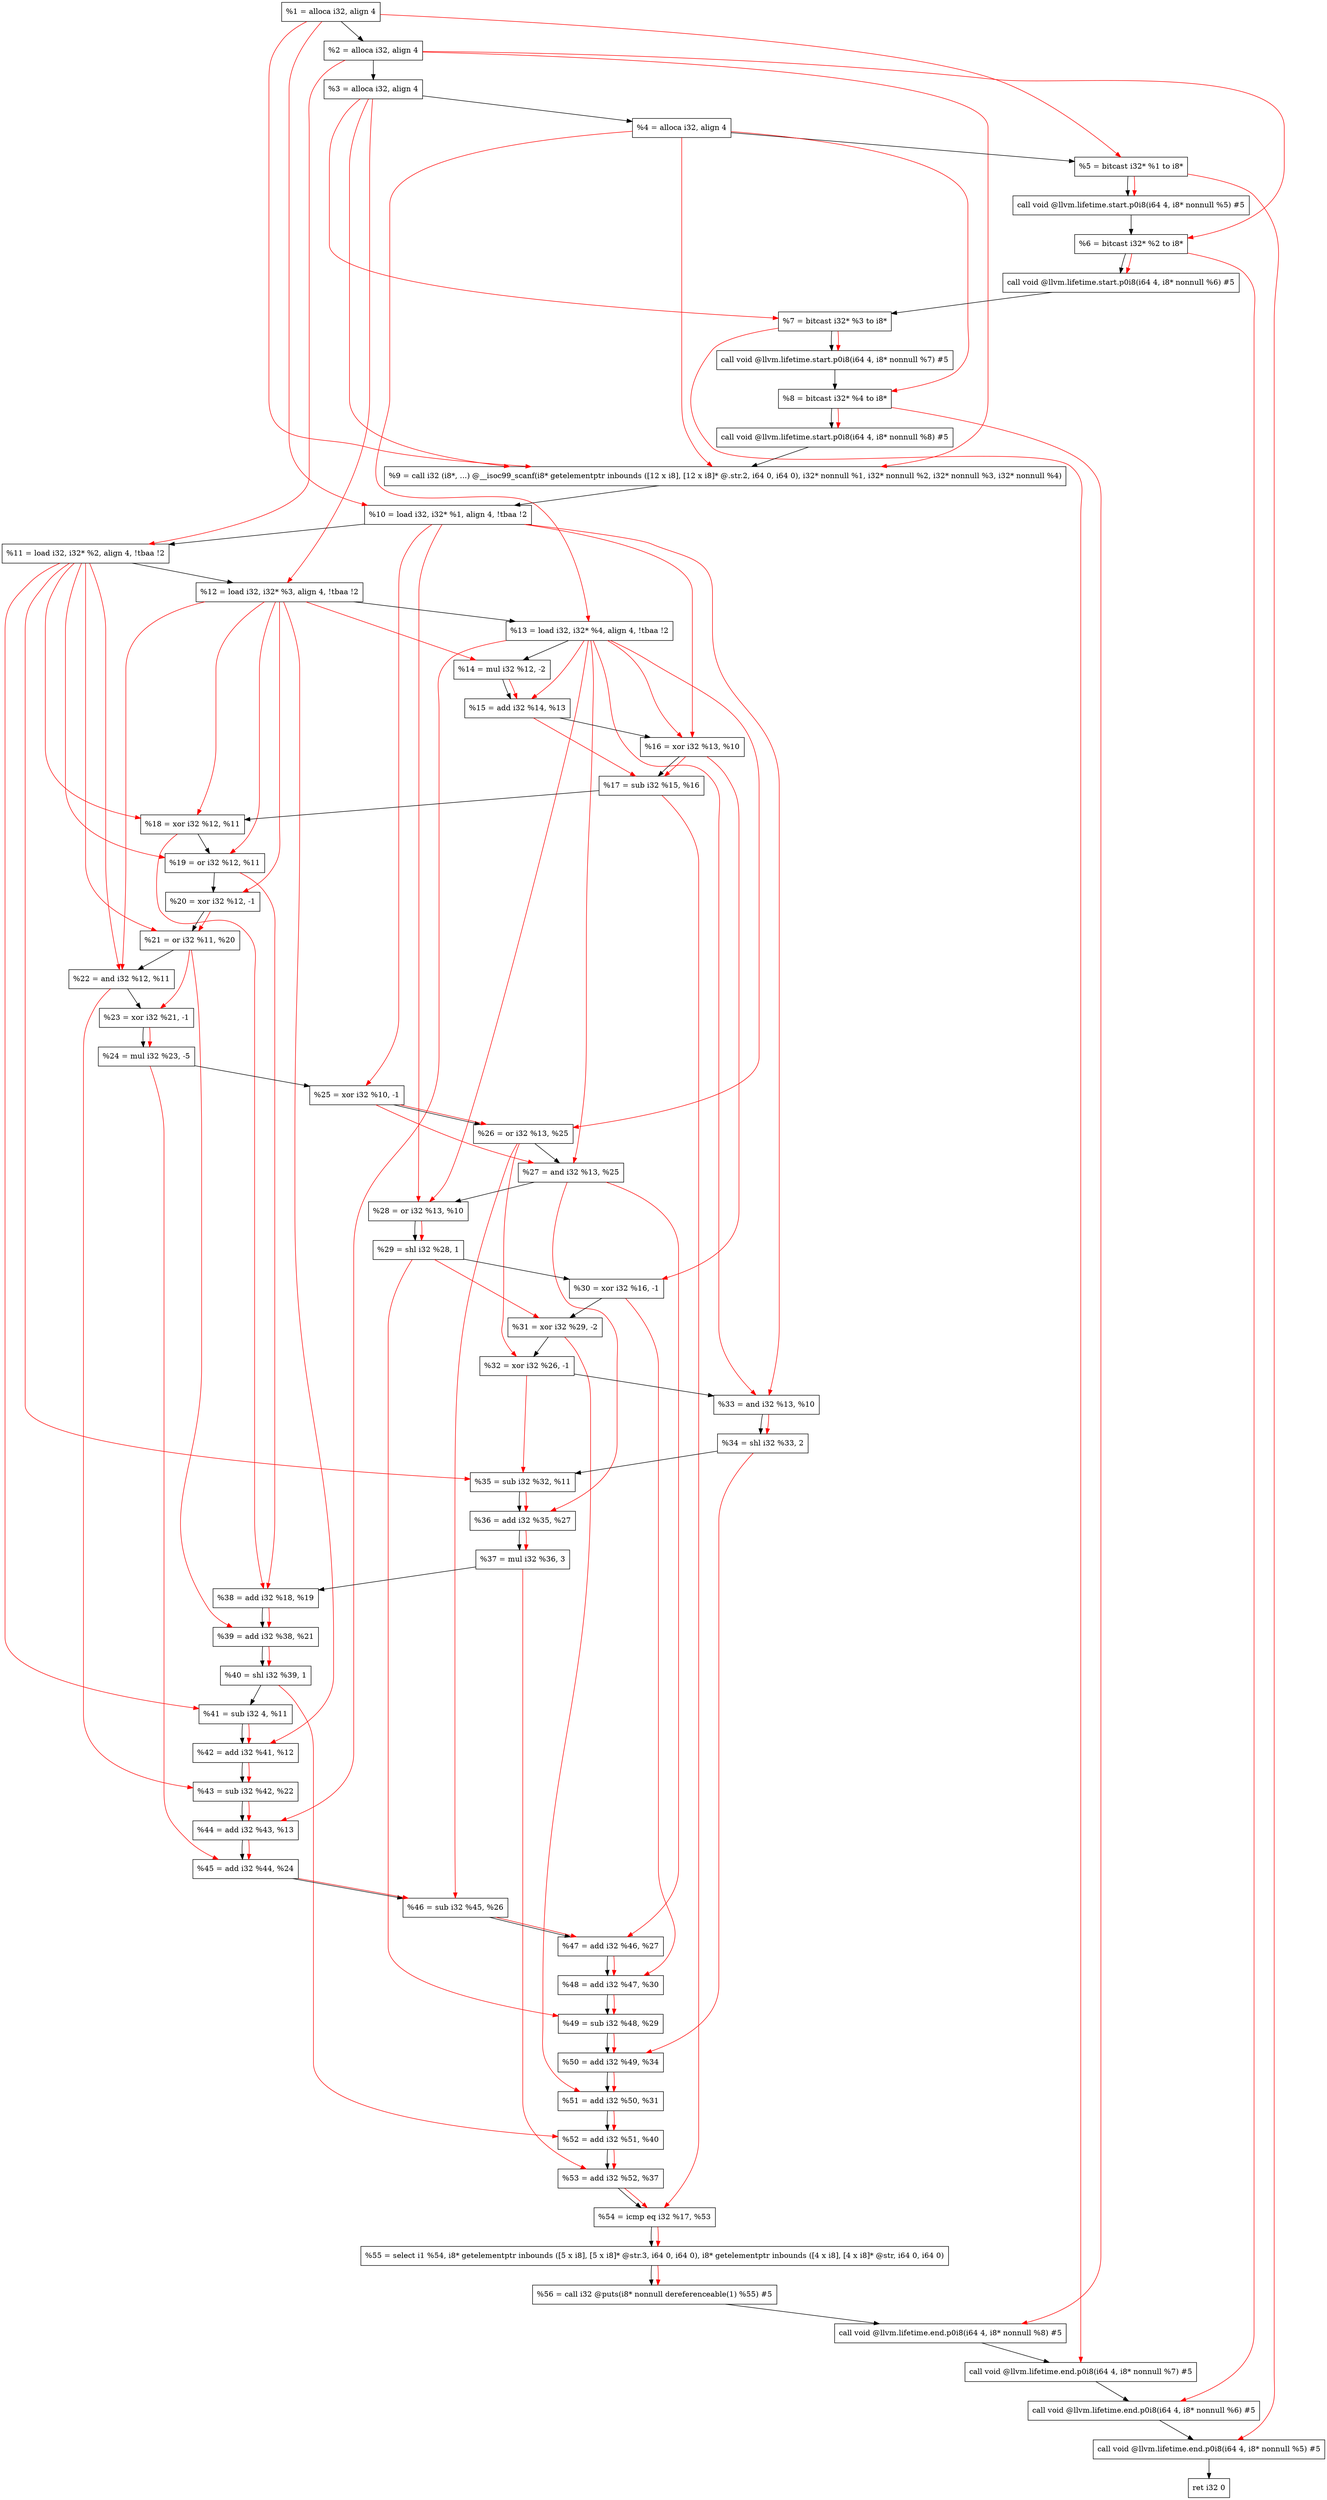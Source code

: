 digraph "DFG for'main' function" {
	Node0x229dd18[shape=record, label="  %1 = alloca i32, align 4"];
	Node0x229dd98[shape=record, label="  %2 = alloca i32, align 4"];
	Node0x229de28[shape=record, label="  %3 = alloca i32, align 4"];
	Node0x229de88[shape=record, label="  %4 = alloca i32, align 4"];
	Node0x229df38[shape=record, label="  %5 = bitcast i32* %1 to i8*"];
	Node0x229e368[shape=record, label="  call void @llvm.lifetime.start.p0i8(i64 4, i8* nonnull %5) #5"];
	Node0x229e448[shape=record, label="  %6 = bitcast i32* %2 to i8*"];
	Node0x229e548[shape=record, label="  call void @llvm.lifetime.start.p0i8(i64 4, i8* nonnull %6) #5"];
	Node0x229e608[shape=record, label="  %7 = bitcast i32* %3 to i8*"];
	Node0x229e6b8[shape=record, label="  call void @llvm.lifetime.start.p0i8(i64 4, i8* nonnull %7) #5"];
	Node0x229e778[shape=record, label="  %8 = bitcast i32* %4 to i8*"];
	Node0x229e828[shape=record, label="  call void @llvm.lifetime.start.p0i8(i64 4, i8* nonnull %8) #5"];
	Node0x2298b90[shape=record, label="  %9 = call i32 (i8*, ...) @__isoc99_scanf(i8* getelementptr inbounds ([12 x i8], [12 x i8]* @.str.2, i64 0, i64 0), i32* nonnull %1, i32* nonnull %2, i32* nonnull %3, i32* nonnull %4)"];
	Node0x229ea28[shape=record, label="  %10 = load i32, i32* %1, align 4, !tbaa !2"];
	Node0x229f998[shape=record, label="  %11 = load i32, i32* %2, align 4, !tbaa !2"];
	Node0x22a0008[shape=record, label="  %12 = load i32, i32* %3, align 4, !tbaa !2"];
	Node0x22a0068[shape=record, label="  %13 = load i32, i32* %4, align 4, !tbaa !2"];
	Node0x22a00e0[shape=record, label="  %14 = mul i32 %12, -2"];
	Node0x22a0150[shape=record, label="  %15 = add i32 %14, %13"];
	Node0x22a01c0[shape=record, label="  %16 = xor i32 %13, %10"];
	Node0x22a0230[shape=record, label="  %17 = sub i32 %15, %16"];
	Node0x22a02a0[shape=record, label="  %18 = xor i32 %12, %11"];
	Node0x22a0310[shape=record, label="  %19 = or i32 %12, %11"];
	Node0x22a0380[shape=record, label="  %20 = xor i32 %12, -1"];
	Node0x22a03f0[shape=record, label="  %21 = or i32 %11, %20"];
	Node0x22a0460[shape=record, label="  %22 = and i32 %12, %11"];
	Node0x22a04d0[shape=record, label="  %23 = xor i32 %21, -1"];
	Node0x22a0540[shape=record, label="  %24 = mul i32 %23, -5"];
	Node0x22a05b0[shape=record, label="  %25 = xor i32 %10, -1"];
	Node0x22a0620[shape=record, label="  %26 = or i32 %13, %25"];
	Node0x22a0690[shape=record, label="  %27 = and i32 %13, %25"];
	Node0x22a0700[shape=record, label="  %28 = or i32 %13, %10"];
	Node0x22a0770[shape=record, label="  %29 = shl i32 %28, 1"];
	Node0x22a07e0[shape=record, label="  %30 = xor i32 %16, -1"];
	Node0x22a0850[shape=record, label="  %31 = xor i32 %29, -2"];
	Node0x22a08c0[shape=record, label="  %32 = xor i32 %26, -1"];
	Node0x22a0930[shape=record, label="  %33 = and i32 %13, %10"];
	Node0x22a09a0[shape=record, label="  %34 = shl i32 %33, 2"];
	Node0x22a0a10[shape=record, label="  %35 = sub i32 %32, %11"];
	Node0x22a0a80[shape=record, label="  %36 = add i32 %35, %27"];
	Node0x22a0af0[shape=record, label="  %37 = mul i32 %36, 3"];
	Node0x22a0b60[shape=record, label="  %38 = add i32 %18, %19"];
	Node0x22a0bd0[shape=record, label="  %39 = add i32 %38, %21"];
	Node0x22a0c40[shape=record, label="  %40 = shl i32 %39, 1"];
	Node0x22a0ce0[shape=record, label="  %41 = sub i32 4, %11"];
	Node0x22a0d50[shape=record, label="  %42 = add i32 %41, %12"];
	Node0x22a0dc0[shape=record, label="  %43 = sub i32 %42, %22"];
	Node0x22a0e30[shape=record, label="  %44 = add i32 %43, %13"];
	Node0x22a0ea0[shape=record, label="  %45 = add i32 %44, %24"];
	Node0x22a0f10[shape=record, label="  %46 = sub i32 %45, %26"];
	Node0x22a0f80[shape=record, label="  %47 = add i32 %46, %27"];
	Node0x22a0ff0[shape=record, label="  %48 = add i32 %47, %30"];
	Node0x22a1060[shape=record, label="  %49 = sub i32 %48, %29"];
	Node0x22a10d0[shape=record, label="  %50 = add i32 %49, %34"];
	Node0x22a1140[shape=record, label="  %51 = add i32 %50, %31"];
	Node0x22a11b0[shape=record, label="  %52 = add i32 %51, %40"];
	Node0x22a1220[shape=record, label="  %53 = add i32 %52, %37"];
	Node0x22a1290[shape=record, label="  %54 = icmp eq i32 %17, %53"];
	Node0x223d8b8[shape=record, label="  %55 = select i1 %54, i8* getelementptr inbounds ([5 x i8], [5 x i8]* @str.3, i64 0, i64 0), i8* getelementptr inbounds ([4 x i8], [4 x i8]* @str, i64 0, i64 0)"];
	Node0x22a1320[shape=record, label="  %56 = call i32 @puts(i8* nonnull dereferenceable(1) %55) #5"];
	Node0x22a15c8[shape=record, label="  call void @llvm.lifetime.end.p0i8(i64 4, i8* nonnull %8) #5"];
	Node0x22a1728[shape=record, label="  call void @llvm.lifetime.end.p0i8(i64 4, i8* nonnull %7) #5"];
	Node0x22a1838[shape=record, label="  call void @llvm.lifetime.end.p0i8(i64 4, i8* nonnull %6) #5"];
	Node0x22a1948[shape=record, label="  call void @llvm.lifetime.end.p0i8(i64 4, i8* nonnull %5) #5"];
	Node0x22a1a08[shape=record, label="  ret i32 0"];
	Node0x229dd18 -> Node0x229dd98;
	Node0x229dd98 -> Node0x229de28;
	Node0x229de28 -> Node0x229de88;
	Node0x229de88 -> Node0x229df38;
	Node0x229df38 -> Node0x229e368;
	Node0x229e368 -> Node0x229e448;
	Node0x229e448 -> Node0x229e548;
	Node0x229e548 -> Node0x229e608;
	Node0x229e608 -> Node0x229e6b8;
	Node0x229e6b8 -> Node0x229e778;
	Node0x229e778 -> Node0x229e828;
	Node0x229e828 -> Node0x2298b90;
	Node0x2298b90 -> Node0x229ea28;
	Node0x229ea28 -> Node0x229f998;
	Node0x229f998 -> Node0x22a0008;
	Node0x22a0008 -> Node0x22a0068;
	Node0x22a0068 -> Node0x22a00e0;
	Node0x22a00e0 -> Node0x22a0150;
	Node0x22a0150 -> Node0x22a01c0;
	Node0x22a01c0 -> Node0x22a0230;
	Node0x22a0230 -> Node0x22a02a0;
	Node0x22a02a0 -> Node0x22a0310;
	Node0x22a0310 -> Node0x22a0380;
	Node0x22a0380 -> Node0x22a03f0;
	Node0x22a03f0 -> Node0x22a0460;
	Node0x22a0460 -> Node0x22a04d0;
	Node0x22a04d0 -> Node0x22a0540;
	Node0x22a0540 -> Node0x22a05b0;
	Node0x22a05b0 -> Node0x22a0620;
	Node0x22a0620 -> Node0x22a0690;
	Node0x22a0690 -> Node0x22a0700;
	Node0x22a0700 -> Node0x22a0770;
	Node0x22a0770 -> Node0x22a07e0;
	Node0x22a07e0 -> Node0x22a0850;
	Node0x22a0850 -> Node0x22a08c0;
	Node0x22a08c0 -> Node0x22a0930;
	Node0x22a0930 -> Node0x22a09a0;
	Node0x22a09a0 -> Node0x22a0a10;
	Node0x22a0a10 -> Node0x22a0a80;
	Node0x22a0a80 -> Node0x22a0af0;
	Node0x22a0af0 -> Node0x22a0b60;
	Node0x22a0b60 -> Node0x22a0bd0;
	Node0x22a0bd0 -> Node0x22a0c40;
	Node0x22a0c40 -> Node0x22a0ce0;
	Node0x22a0ce0 -> Node0x22a0d50;
	Node0x22a0d50 -> Node0x22a0dc0;
	Node0x22a0dc0 -> Node0x22a0e30;
	Node0x22a0e30 -> Node0x22a0ea0;
	Node0x22a0ea0 -> Node0x22a0f10;
	Node0x22a0f10 -> Node0x22a0f80;
	Node0x22a0f80 -> Node0x22a0ff0;
	Node0x22a0ff0 -> Node0x22a1060;
	Node0x22a1060 -> Node0x22a10d0;
	Node0x22a10d0 -> Node0x22a1140;
	Node0x22a1140 -> Node0x22a11b0;
	Node0x22a11b0 -> Node0x22a1220;
	Node0x22a1220 -> Node0x22a1290;
	Node0x22a1290 -> Node0x223d8b8;
	Node0x223d8b8 -> Node0x22a1320;
	Node0x22a1320 -> Node0x22a15c8;
	Node0x22a15c8 -> Node0x22a1728;
	Node0x22a1728 -> Node0x22a1838;
	Node0x22a1838 -> Node0x22a1948;
	Node0x22a1948 -> Node0x22a1a08;
edge [color=red]
	Node0x229dd18 -> Node0x229df38;
	Node0x229df38 -> Node0x229e368;
	Node0x229dd98 -> Node0x229e448;
	Node0x229e448 -> Node0x229e548;
	Node0x229de28 -> Node0x229e608;
	Node0x229e608 -> Node0x229e6b8;
	Node0x229de88 -> Node0x229e778;
	Node0x229e778 -> Node0x229e828;
	Node0x229dd18 -> Node0x2298b90;
	Node0x229dd98 -> Node0x2298b90;
	Node0x229de28 -> Node0x2298b90;
	Node0x229de88 -> Node0x2298b90;
	Node0x229dd18 -> Node0x229ea28;
	Node0x229dd98 -> Node0x229f998;
	Node0x229de28 -> Node0x22a0008;
	Node0x229de88 -> Node0x22a0068;
	Node0x22a0008 -> Node0x22a00e0;
	Node0x22a00e0 -> Node0x22a0150;
	Node0x22a0068 -> Node0x22a0150;
	Node0x22a0068 -> Node0x22a01c0;
	Node0x229ea28 -> Node0x22a01c0;
	Node0x22a0150 -> Node0x22a0230;
	Node0x22a01c0 -> Node0x22a0230;
	Node0x22a0008 -> Node0x22a02a0;
	Node0x229f998 -> Node0x22a02a0;
	Node0x22a0008 -> Node0x22a0310;
	Node0x229f998 -> Node0x22a0310;
	Node0x22a0008 -> Node0x22a0380;
	Node0x229f998 -> Node0x22a03f0;
	Node0x22a0380 -> Node0x22a03f0;
	Node0x22a0008 -> Node0x22a0460;
	Node0x229f998 -> Node0x22a0460;
	Node0x22a03f0 -> Node0x22a04d0;
	Node0x22a04d0 -> Node0x22a0540;
	Node0x229ea28 -> Node0x22a05b0;
	Node0x22a0068 -> Node0x22a0620;
	Node0x22a05b0 -> Node0x22a0620;
	Node0x22a0068 -> Node0x22a0690;
	Node0x22a05b0 -> Node0x22a0690;
	Node0x22a0068 -> Node0x22a0700;
	Node0x229ea28 -> Node0x22a0700;
	Node0x22a0700 -> Node0x22a0770;
	Node0x22a01c0 -> Node0x22a07e0;
	Node0x22a0770 -> Node0x22a0850;
	Node0x22a0620 -> Node0x22a08c0;
	Node0x22a0068 -> Node0x22a0930;
	Node0x229ea28 -> Node0x22a0930;
	Node0x22a0930 -> Node0x22a09a0;
	Node0x22a08c0 -> Node0x22a0a10;
	Node0x229f998 -> Node0x22a0a10;
	Node0x22a0a10 -> Node0x22a0a80;
	Node0x22a0690 -> Node0x22a0a80;
	Node0x22a0a80 -> Node0x22a0af0;
	Node0x22a02a0 -> Node0x22a0b60;
	Node0x22a0310 -> Node0x22a0b60;
	Node0x22a0b60 -> Node0x22a0bd0;
	Node0x22a03f0 -> Node0x22a0bd0;
	Node0x22a0bd0 -> Node0x22a0c40;
	Node0x229f998 -> Node0x22a0ce0;
	Node0x22a0ce0 -> Node0x22a0d50;
	Node0x22a0008 -> Node0x22a0d50;
	Node0x22a0d50 -> Node0x22a0dc0;
	Node0x22a0460 -> Node0x22a0dc0;
	Node0x22a0dc0 -> Node0x22a0e30;
	Node0x22a0068 -> Node0x22a0e30;
	Node0x22a0e30 -> Node0x22a0ea0;
	Node0x22a0540 -> Node0x22a0ea0;
	Node0x22a0ea0 -> Node0x22a0f10;
	Node0x22a0620 -> Node0x22a0f10;
	Node0x22a0f10 -> Node0x22a0f80;
	Node0x22a0690 -> Node0x22a0f80;
	Node0x22a0f80 -> Node0x22a0ff0;
	Node0x22a07e0 -> Node0x22a0ff0;
	Node0x22a0ff0 -> Node0x22a1060;
	Node0x22a0770 -> Node0x22a1060;
	Node0x22a1060 -> Node0x22a10d0;
	Node0x22a09a0 -> Node0x22a10d0;
	Node0x22a10d0 -> Node0x22a1140;
	Node0x22a0850 -> Node0x22a1140;
	Node0x22a1140 -> Node0x22a11b0;
	Node0x22a0c40 -> Node0x22a11b0;
	Node0x22a11b0 -> Node0x22a1220;
	Node0x22a0af0 -> Node0x22a1220;
	Node0x22a0230 -> Node0x22a1290;
	Node0x22a1220 -> Node0x22a1290;
	Node0x22a1290 -> Node0x223d8b8;
	Node0x223d8b8 -> Node0x22a1320;
	Node0x229e778 -> Node0x22a15c8;
	Node0x229e608 -> Node0x22a1728;
	Node0x229e448 -> Node0x22a1838;
	Node0x229df38 -> Node0x22a1948;
}
